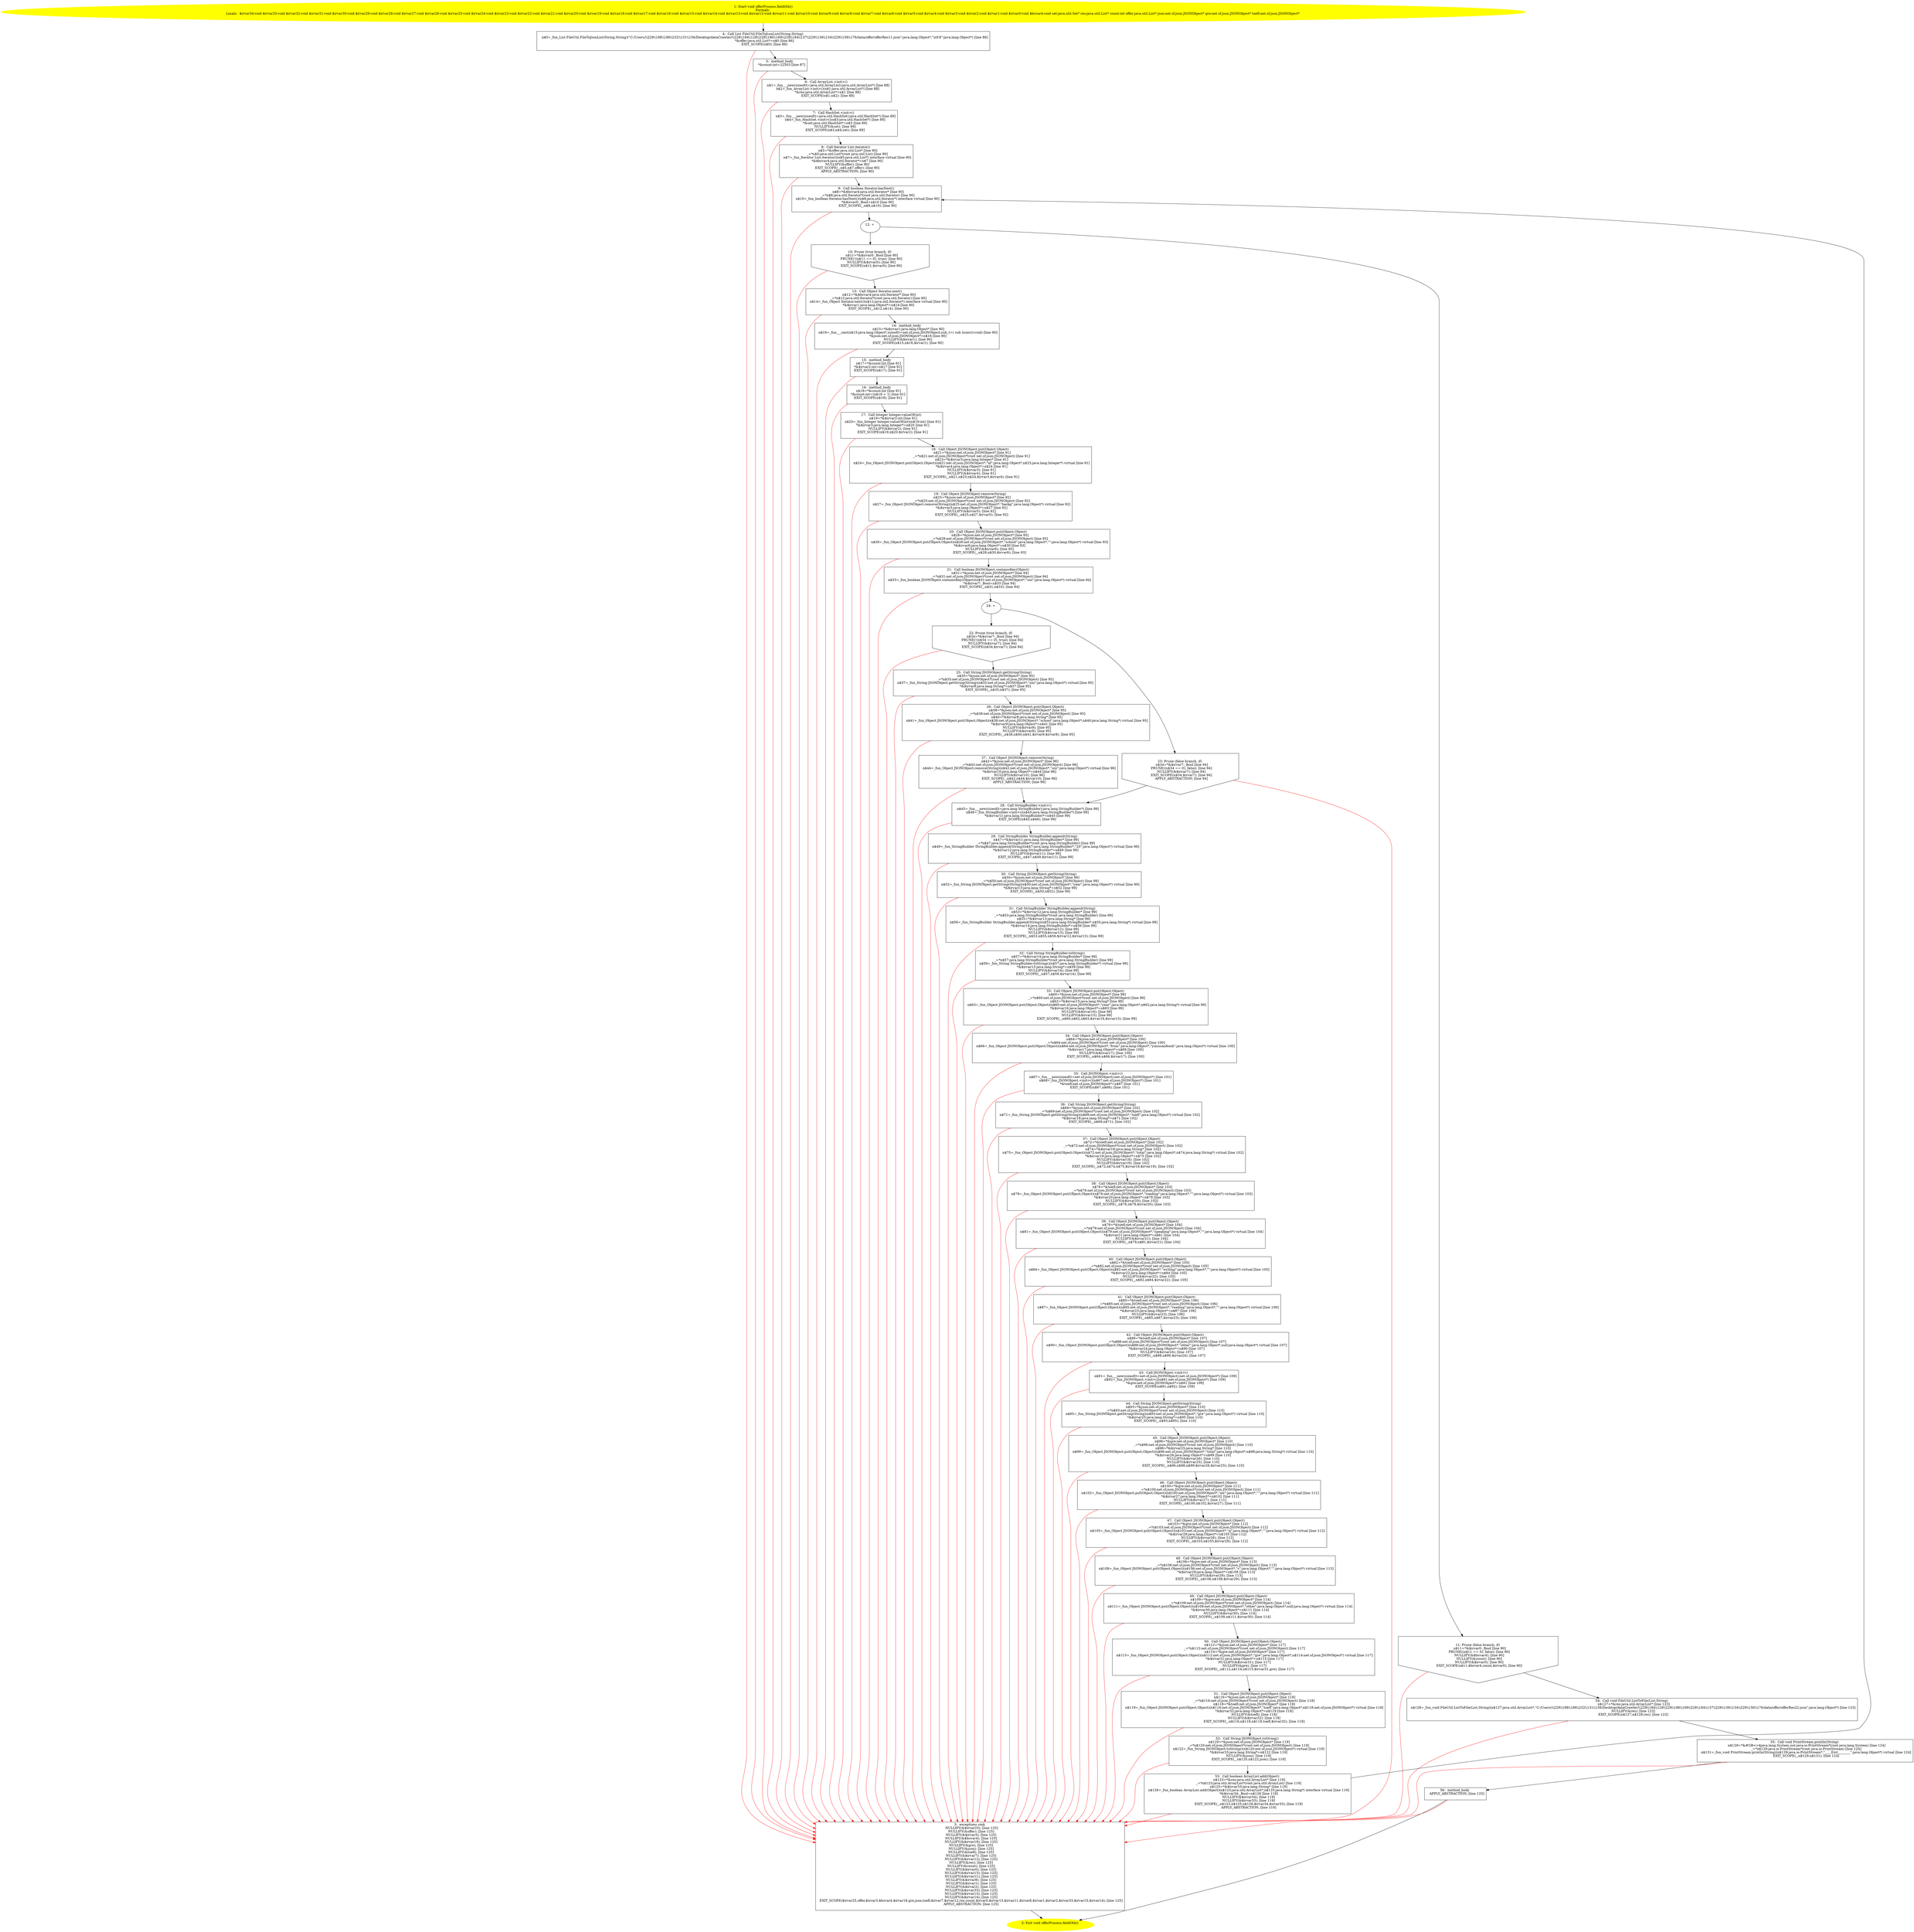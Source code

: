 /* @generated */
digraph cfg {
"com.dulishuo.yimusanfendi.offer.offerProcess.fieldOth():void.226627cc40895da3e38ff5e7829cee35_1" [label="1: Start void offerProcess.fieldOth()\nFormals: \nLocals:  $irvar34:void $irvar33:void $irvar32:void $irvar31:void $irvar30:void $irvar29:void $irvar28:void $irvar27:void $irvar26:void $irvar25:void $irvar24:void $irvar23:void $irvar22:void $irvar21:void $irvar20:void $irvar19:void $irvar18:void $irvar17:void $irvar16:void $irvar15:void $irvar14:void $irvar13:void $irvar12:void $irvar11:void $irvar10:void $irvar9:void $irvar8:void $irvar7:void $irvar6:void $irvar5:void $irvar4:void $irvar3:void $irvar2:void $irvar1:void $irvar0:void $bcvar4:void set:java.util.Set* res:java.util.List* count:int offer:java.util.List* json:net.sf.json.JSONObject* gre:net.sf.json.JSONObject* toefl:net.sf.json.JSONObject* \n  " color=yellow style=filled]
	

	 "com.dulishuo.yimusanfendi.offer.offerProcess.fieldOth():void.226627cc40895da3e38ff5e7829cee35_1" -> "com.dulishuo.yimusanfendi.offer.offerProcess.fieldOth():void.226627cc40895da3e38ff5e7829cee35_4" ;
"com.dulishuo.yimusanfendi.offer.offerProcess.fieldOth():void.226627cc40895da3e38ff5e7829cee35_2" [label="2: Exit void offerProcess.fieldOth() \n  " color=yellow style=filled]
	

"com.dulishuo.yimusanfendi.offer.offerProcess.fieldOth():void.226627cc40895da3e38ff5e7829cee35_3" [label="3:  exceptions sink \n   NULLIFY(&$irvar25); [line 125]\n  NULLIFY(&offer); [line 125]\n  NULLIFY(&$irvar3); [line 125]\n  NULLIFY(&$bcvar4); [line 125]\n  NULLIFY(&$irvar18); [line 125]\n  NULLIFY(&gre); [line 125]\n  NULLIFY(&json); [line 125]\n  NULLIFY(&toefl); [line 125]\n  NULLIFY(&$irvar7); [line 125]\n  NULLIFY(&$irvar12); [line 125]\n  NULLIFY(&res); [line 125]\n  NULLIFY(&count); [line 125]\n  NULLIFY(&$irvar0); [line 125]\n  NULLIFY(&$irvar13); [line 125]\n  NULLIFY(&$irvar11); [line 125]\n  NULLIFY(&$irvar8); [line 125]\n  NULLIFY(&$irvar1); [line 125]\n  NULLIFY(&$irvar2); [line 125]\n  NULLIFY(&$irvar33); [line 125]\n  NULLIFY(&$irvar15); [line 125]\n  NULLIFY(&$irvar14); [line 125]\n  EXIT_SCOPE($irvar25,offer,$irvar3,$bcvar4,$irvar18,gre,json,toefl,$irvar7,$irvar12,res,count,$irvar0,$irvar13,$irvar11,$irvar8,$irvar1,$irvar2,$irvar33,$irvar15,$irvar14); [line 125]\n  APPLY_ABSTRACTION; [line 125]\n " shape="box"]
	

	 "com.dulishuo.yimusanfendi.offer.offerProcess.fieldOth():void.226627cc40895da3e38ff5e7829cee35_3" -> "com.dulishuo.yimusanfendi.offer.offerProcess.fieldOth():void.226627cc40895da3e38ff5e7829cee35_2" ;
"com.dulishuo.yimusanfendi.offer.offerProcess.fieldOth():void.226627cc40895da3e38ff5e7829cee35_4" [label="4:  Call List FileUtil.FileToJsonList(String,String) \n   n$0=_fun_List FileUtil.FileToJsonList(String,String)(\"C:/Users/\\\\229\\\\188\\\\186\\\\232\\\\131\\\\156/Desktop/dataCrawler/\\\\228\\\\184\\\\128\\\\228\\\\186\\\\169\\\\228\\\\184\\\\137\\\\229\\\\136\\\\134\\\\229\\\\156\\\\176/data/offer/offerRes11.json\":java.lang.Object*,\"utf-8\":java.lang.Object*) [line 86]\n  *&offer:java.util.List*=n$0 [line 86]\n  EXIT_SCOPE(n$0); [line 86]\n " shape="box"]
	

	 "com.dulishuo.yimusanfendi.offer.offerProcess.fieldOth():void.226627cc40895da3e38ff5e7829cee35_4" -> "com.dulishuo.yimusanfendi.offer.offerProcess.fieldOth():void.226627cc40895da3e38ff5e7829cee35_5" ;
	 "com.dulishuo.yimusanfendi.offer.offerProcess.fieldOth():void.226627cc40895da3e38ff5e7829cee35_4" -> "com.dulishuo.yimusanfendi.offer.offerProcess.fieldOth():void.226627cc40895da3e38ff5e7829cee35_3" [color="red" ];
"com.dulishuo.yimusanfendi.offer.offerProcess.fieldOth():void.226627cc40895da3e38ff5e7829cee35_5" [label="5:  method_body \n   *&count:int=22503 [line 87]\n " shape="box"]
	

	 "com.dulishuo.yimusanfendi.offer.offerProcess.fieldOth():void.226627cc40895da3e38ff5e7829cee35_5" -> "com.dulishuo.yimusanfendi.offer.offerProcess.fieldOth():void.226627cc40895da3e38ff5e7829cee35_6" ;
	 "com.dulishuo.yimusanfendi.offer.offerProcess.fieldOth():void.226627cc40895da3e38ff5e7829cee35_5" -> "com.dulishuo.yimusanfendi.offer.offerProcess.fieldOth():void.226627cc40895da3e38ff5e7829cee35_3" [color="red" ];
"com.dulishuo.yimusanfendi.offer.offerProcess.fieldOth():void.226627cc40895da3e38ff5e7829cee35_6" [label="6:  Call ArrayList.<init>() \n   n$1=_fun___new(sizeof(t=java.util.ArrayList):java.util.ArrayList*) [line 88]\n  n$2=_fun_ArrayList.<init>()(n$1:java.util.ArrayList*) [line 88]\n  *&res:java.util.ArrayList*=n$1 [line 88]\n  EXIT_SCOPE(n$1,n$2); [line 88]\n " shape="box"]
	

	 "com.dulishuo.yimusanfendi.offer.offerProcess.fieldOth():void.226627cc40895da3e38ff5e7829cee35_6" -> "com.dulishuo.yimusanfendi.offer.offerProcess.fieldOth():void.226627cc40895da3e38ff5e7829cee35_7" ;
	 "com.dulishuo.yimusanfendi.offer.offerProcess.fieldOth():void.226627cc40895da3e38ff5e7829cee35_6" -> "com.dulishuo.yimusanfendi.offer.offerProcess.fieldOth():void.226627cc40895da3e38ff5e7829cee35_3" [color="red" ];
"com.dulishuo.yimusanfendi.offer.offerProcess.fieldOth():void.226627cc40895da3e38ff5e7829cee35_7" [label="7:  Call HashSet.<init>() \n   n$3=_fun___new(sizeof(t=java.util.HashSet):java.util.HashSet*) [line 89]\n  n$4=_fun_HashSet.<init>()(n$3:java.util.HashSet*) [line 89]\n  *&set:java.util.HashSet*=n$3 [line 89]\n  NULLIFY(&set); [line 89]\n  EXIT_SCOPE(n$3,n$4,set); [line 89]\n " shape="box"]
	

	 "com.dulishuo.yimusanfendi.offer.offerProcess.fieldOth():void.226627cc40895da3e38ff5e7829cee35_7" -> "com.dulishuo.yimusanfendi.offer.offerProcess.fieldOth():void.226627cc40895da3e38ff5e7829cee35_8" ;
	 "com.dulishuo.yimusanfendi.offer.offerProcess.fieldOth():void.226627cc40895da3e38ff5e7829cee35_7" -> "com.dulishuo.yimusanfendi.offer.offerProcess.fieldOth():void.226627cc40895da3e38ff5e7829cee35_3" [color="red" ];
"com.dulishuo.yimusanfendi.offer.offerProcess.fieldOth():void.226627cc40895da3e38ff5e7829cee35_8" [label="8:  Call Iterator List.iterator() \n   n$5=*&offer:java.util.List* [line 90]\n  _=*n$5:java.util.List*(root java.util.List) [line 90]\n  n$7=_fun_Iterator List.iterator()(n$5:java.util.List*) interface virtual [line 90]\n  *&$bcvar4:java.util.Iterator*=n$7 [line 90]\n  NULLIFY(&offer); [line 90]\n  EXIT_SCOPE(_,n$5,n$7,offer); [line 90]\n  APPLY_ABSTRACTION; [line 90]\n " shape="box"]
	

	 "com.dulishuo.yimusanfendi.offer.offerProcess.fieldOth():void.226627cc40895da3e38ff5e7829cee35_8" -> "com.dulishuo.yimusanfendi.offer.offerProcess.fieldOth():void.226627cc40895da3e38ff5e7829cee35_9" ;
	 "com.dulishuo.yimusanfendi.offer.offerProcess.fieldOth():void.226627cc40895da3e38ff5e7829cee35_8" -> "com.dulishuo.yimusanfendi.offer.offerProcess.fieldOth():void.226627cc40895da3e38ff5e7829cee35_3" [color="red" ];
"com.dulishuo.yimusanfendi.offer.offerProcess.fieldOth():void.226627cc40895da3e38ff5e7829cee35_9" [label="9:  Call boolean Iterator.hasNext() \n   n$8=*&$bcvar4:java.util.Iterator* [line 90]\n  _=*n$8:java.util.Iterator*(root java.util.Iterator) [line 90]\n  n$10=_fun_boolean Iterator.hasNext()(n$8:java.util.Iterator*) interface virtual [line 90]\n  *&$irvar0:_Bool=n$10 [line 90]\n  EXIT_SCOPE(_,n$8,n$10); [line 90]\n " shape="box"]
	

	 "com.dulishuo.yimusanfendi.offer.offerProcess.fieldOth():void.226627cc40895da3e38ff5e7829cee35_9" -> "com.dulishuo.yimusanfendi.offer.offerProcess.fieldOth():void.226627cc40895da3e38ff5e7829cee35_12" ;
	 "com.dulishuo.yimusanfendi.offer.offerProcess.fieldOth():void.226627cc40895da3e38ff5e7829cee35_9" -> "com.dulishuo.yimusanfendi.offer.offerProcess.fieldOth():void.226627cc40895da3e38ff5e7829cee35_3" [color="red" ];
"com.dulishuo.yimusanfendi.offer.offerProcess.fieldOth():void.226627cc40895da3e38ff5e7829cee35_10" [label="10: Prune (true branch, if) \n   n$11=*&$irvar0:_Bool [line 90]\n  PRUNE(!(n$11 == 0), true); [line 90]\n  NULLIFY(&$irvar0); [line 90]\n  EXIT_SCOPE(n$11,$irvar0); [line 90]\n " shape="invhouse"]
	

	 "com.dulishuo.yimusanfendi.offer.offerProcess.fieldOth():void.226627cc40895da3e38ff5e7829cee35_10" -> "com.dulishuo.yimusanfendi.offer.offerProcess.fieldOth():void.226627cc40895da3e38ff5e7829cee35_13" ;
	 "com.dulishuo.yimusanfendi.offer.offerProcess.fieldOth():void.226627cc40895da3e38ff5e7829cee35_10" -> "com.dulishuo.yimusanfendi.offer.offerProcess.fieldOth():void.226627cc40895da3e38ff5e7829cee35_3" [color="red" ];
"com.dulishuo.yimusanfendi.offer.offerProcess.fieldOth():void.226627cc40895da3e38ff5e7829cee35_11" [label="11: Prune (false branch, if) \n   n$11=*&$irvar0:_Bool [line 90]\n  PRUNE((n$11 == 0), false); [line 90]\n  NULLIFY(&$bcvar4); [line 90]\n  NULLIFY(&count); [line 90]\n  NULLIFY(&$irvar0); [line 90]\n  EXIT_SCOPE(n$11,$bcvar4,count,$irvar0); [line 90]\n " shape="invhouse"]
	

	 "com.dulishuo.yimusanfendi.offer.offerProcess.fieldOth():void.226627cc40895da3e38ff5e7829cee35_11" -> "com.dulishuo.yimusanfendi.offer.offerProcess.fieldOth():void.226627cc40895da3e38ff5e7829cee35_54" ;
	 "com.dulishuo.yimusanfendi.offer.offerProcess.fieldOth():void.226627cc40895da3e38ff5e7829cee35_11" -> "com.dulishuo.yimusanfendi.offer.offerProcess.fieldOth():void.226627cc40895da3e38ff5e7829cee35_3" [color="red" ];
"com.dulishuo.yimusanfendi.offer.offerProcess.fieldOth():void.226627cc40895da3e38ff5e7829cee35_12" [label="12: + \n  " ]
	

	 "com.dulishuo.yimusanfendi.offer.offerProcess.fieldOth():void.226627cc40895da3e38ff5e7829cee35_12" -> "com.dulishuo.yimusanfendi.offer.offerProcess.fieldOth():void.226627cc40895da3e38ff5e7829cee35_10" ;
	 "com.dulishuo.yimusanfendi.offer.offerProcess.fieldOth():void.226627cc40895da3e38ff5e7829cee35_12" -> "com.dulishuo.yimusanfendi.offer.offerProcess.fieldOth():void.226627cc40895da3e38ff5e7829cee35_11" ;
"com.dulishuo.yimusanfendi.offer.offerProcess.fieldOth():void.226627cc40895da3e38ff5e7829cee35_13" [label="13:  Call Object Iterator.next() \n   n$12=*&$bcvar4:java.util.Iterator* [line 90]\n  _=*n$12:java.util.Iterator*(root java.util.Iterator) [line 90]\n  n$14=_fun_Object Iterator.next()(n$12:java.util.Iterator*) interface virtual [line 90]\n  *&$irvar1:java.lang.Object*=n$14 [line 90]\n  EXIT_SCOPE(_,n$12,n$14); [line 90]\n " shape="box"]
	

	 "com.dulishuo.yimusanfendi.offer.offerProcess.fieldOth():void.226627cc40895da3e38ff5e7829cee35_13" -> "com.dulishuo.yimusanfendi.offer.offerProcess.fieldOth():void.226627cc40895da3e38ff5e7829cee35_14" ;
	 "com.dulishuo.yimusanfendi.offer.offerProcess.fieldOth():void.226627cc40895da3e38ff5e7829cee35_13" -> "com.dulishuo.yimusanfendi.offer.offerProcess.fieldOth():void.226627cc40895da3e38ff5e7829cee35_3" [color="red" ];
"com.dulishuo.yimusanfendi.offer.offerProcess.fieldOth():void.226627cc40895da3e38ff5e7829cee35_14" [label="14:  method_body \n   n$15=*&$irvar1:java.lang.Object* [line 90]\n  n$16=_fun___cast(n$15:java.lang.Object*,sizeof(t=net.sf.json.JSONObject;sub_t=( sub )(cast)):void) [line 90]\n  *&json:net.sf.json.JSONObject*=n$16 [line 90]\n  NULLIFY(&$irvar1); [line 90]\n  EXIT_SCOPE(n$15,n$16,$irvar1); [line 90]\n " shape="box"]
	

	 "com.dulishuo.yimusanfendi.offer.offerProcess.fieldOth():void.226627cc40895da3e38ff5e7829cee35_14" -> "com.dulishuo.yimusanfendi.offer.offerProcess.fieldOth():void.226627cc40895da3e38ff5e7829cee35_15" ;
	 "com.dulishuo.yimusanfendi.offer.offerProcess.fieldOth():void.226627cc40895da3e38ff5e7829cee35_14" -> "com.dulishuo.yimusanfendi.offer.offerProcess.fieldOth():void.226627cc40895da3e38ff5e7829cee35_3" [color="red" ];
"com.dulishuo.yimusanfendi.offer.offerProcess.fieldOth():void.226627cc40895da3e38ff5e7829cee35_15" [label="15:  method_body \n   n$17=*&count:int [line 91]\n  *&$irvar2:int=n$17 [line 91]\n  EXIT_SCOPE(n$17); [line 91]\n " shape="box"]
	

	 "com.dulishuo.yimusanfendi.offer.offerProcess.fieldOth():void.226627cc40895da3e38ff5e7829cee35_15" -> "com.dulishuo.yimusanfendi.offer.offerProcess.fieldOth():void.226627cc40895da3e38ff5e7829cee35_16" ;
	 "com.dulishuo.yimusanfendi.offer.offerProcess.fieldOth():void.226627cc40895da3e38ff5e7829cee35_15" -> "com.dulishuo.yimusanfendi.offer.offerProcess.fieldOth():void.226627cc40895da3e38ff5e7829cee35_3" [color="red" ];
"com.dulishuo.yimusanfendi.offer.offerProcess.fieldOth():void.226627cc40895da3e38ff5e7829cee35_16" [label="16:  method_body \n   n$18=*&count:int [line 91]\n  *&count:int=(n$18 + 1) [line 91]\n  EXIT_SCOPE(n$18); [line 91]\n " shape="box"]
	

	 "com.dulishuo.yimusanfendi.offer.offerProcess.fieldOth():void.226627cc40895da3e38ff5e7829cee35_16" -> "com.dulishuo.yimusanfendi.offer.offerProcess.fieldOth():void.226627cc40895da3e38ff5e7829cee35_17" ;
	 "com.dulishuo.yimusanfendi.offer.offerProcess.fieldOth():void.226627cc40895da3e38ff5e7829cee35_16" -> "com.dulishuo.yimusanfendi.offer.offerProcess.fieldOth():void.226627cc40895da3e38ff5e7829cee35_3" [color="red" ];
"com.dulishuo.yimusanfendi.offer.offerProcess.fieldOth():void.226627cc40895da3e38ff5e7829cee35_17" [label="17:  Call Integer Integer.valueOf(int) \n   n$19=*&$irvar2:int [line 91]\n  n$20=_fun_Integer Integer.valueOf(int)(n$19:int) [line 91]\n  *&$irvar3:java.lang.Integer*=n$20 [line 91]\n  NULLIFY(&$irvar2); [line 91]\n  EXIT_SCOPE(n$19,n$20,$irvar2); [line 91]\n " shape="box"]
	

	 "com.dulishuo.yimusanfendi.offer.offerProcess.fieldOth():void.226627cc40895da3e38ff5e7829cee35_17" -> "com.dulishuo.yimusanfendi.offer.offerProcess.fieldOth():void.226627cc40895da3e38ff5e7829cee35_18" ;
	 "com.dulishuo.yimusanfendi.offer.offerProcess.fieldOth():void.226627cc40895da3e38ff5e7829cee35_17" -> "com.dulishuo.yimusanfendi.offer.offerProcess.fieldOth():void.226627cc40895da3e38ff5e7829cee35_3" [color="red" ];
"com.dulishuo.yimusanfendi.offer.offerProcess.fieldOth():void.226627cc40895da3e38ff5e7829cee35_18" [label="18:  Call Object JSONObject.put(Object,Object) \n   n$21=*&json:net.sf.json.JSONObject* [line 91]\n  _=*n$21:net.sf.json.JSONObject*(root net.sf.json.JSONObject) [line 91]\n  n$23=*&$irvar3:java.lang.Integer* [line 91]\n  n$24=_fun_Object JSONObject.put(Object,Object)(n$21:net.sf.json.JSONObject*,\"id\":java.lang.Object*,n$23:java.lang.Integer*) virtual [line 91]\n  *&$irvar4:java.lang.Object*=n$24 [line 91]\n  NULLIFY(&$irvar3); [line 91]\n  NULLIFY(&$irvar4); [line 91]\n  EXIT_SCOPE(_,n$21,n$23,n$24,$irvar3,$irvar4); [line 91]\n " shape="box"]
	

	 "com.dulishuo.yimusanfendi.offer.offerProcess.fieldOth():void.226627cc40895da3e38ff5e7829cee35_18" -> "com.dulishuo.yimusanfendi.offer.offerProcess.fieldOth():void.226627cc40895da3e38ff5e7829cee35_19" ;
	 "com.dulishuo.yimusanfendi.offer.offerProcess.fieldOth():void.226627cc40895da3e38ff5e7829cee35_18" -> "com.dulishuo.yimusanfendi.offer.offerProcess.fieldOth():void.226627cc40895da3e38ff5e7829cee35_3" [color="red" ];
"com.dulishuo.yimusanfendi.offer.offerProcess.fieldOth():void.226627cc40895da3e38ff5e7829cee35_19" [label="19:  Call Object JSONObject.remove(String) \n   n$25=*&json:net.sf.json.JSONObject* [line 92]\n  _=*n$25:net.sf.json.JSONObject*(root net.sf.json.JSONObject) [line 92]\n  n$27=_fun_Object JSONObject.remove(String)(n$25:net.sf.json.JSONObject*,\"backg\":java.lang.Object*) virtual [line 92]\n  *&$irvar5:java.lang.Object*=n$27 [line 92]\n  NULLIFY(&$irvar5); [line 92]\n  EXIT_SCOPE(_,n$25,n$27,$irvar5); [line 92]\n " shape="box"]
	

	 "com.dulishuo.yimusanfendi.offer.offerProcess.fieldOth():void.226627cc40895da3e38ff5e7829cee35_19" -> "com.dulishuo.yimusanfendi.offer.offerProcess.fieldOth():void.226627cc40895da3e38ff5e7829cee35_20" ;
	 "com.dulishuo.yimusanfendi.offer.offerProcess.fieldOth():void.226627cc40895da3e38ff5e7829cee35_19" -> "com.dulishuo.yimusanfendi.offer.offerProcess.fieldOth():void.226627cc40895da3e38ff5e7829cee35_3" [color="red" ];
"com.dulishuo.yimusanfendi.offer.offerProcess.fieldOth():void.226627cc40895da3e38ff5e7829cee35_20" [label="20:  Call Object JSONObject.put(Object,Object) \n   n$28=*&json:net.sf.json.JSONObject* [line 93]\n  _=*n$28:net.sf.json.JSONObject*(root net.sf.json.JSONObject) [line 93]\n  n$30=_fun_Object JSONObject.put(Object,Object)(n$28:net.sf.json.JSONObject*,\"school\":java.lang.Object*,\"\":java.lang.Object*) virtual [line 93]\n  *&$irvar6:java.lang.Object*=n$30 [line 93]\n  NULLIFY(&$irvar6); [line 93]\n  EXIT_SCOPE(_,n$28,n$30,$irvar6); [line 93]\n " shape="box"]
	

	 "com.dulishuo.yimusanfendi.offer.offerProcess.fieldOth():void.226627cc40895da3e38ff5e7829cee35_20" -> "com.dulishuo.yimusanfendi.offer.offerProcess.fieldOth():void.226627cc40895da3e38ff5e7829cee35_21" ;
	 "com.dulishuo.yimusanfendi.offer.offerProcess.fieldOth():void.226627cc40895da3e38ff5e7829cee35_20" -> "com.dulishuo.yimusanfendi.offer.offerProcess.fieldOth():void.226627cc40895da3e38ff5e7829cee35_3" [color="red" ];
"com.dulishuo.yimusanfendi.offer.offerProcess.fieldOth():void.226627cc40895da3e38ff5e7829cee35_21" [label="21:  Call boolean JSONObject.containsKey(Object) \n   n$31=*&json:net.sf.json.JSONObject* [line 94]\n  _=*n$31:net.sf.json.JSONObject*(root net.sf.json.JSONObject) [line 94]\n  n$33=_fun_boolean JSONObject.containsKey(Object)(n$31:net.sf.json.JSONObject*,\"uni\":java.lang.Object*) virtual [line 94]\n  *&$irvar7:_Bool=n$33 [line 94]\n  EXIT_SCOPE(_,n$31,n$33); [line 94]\n " shape="box"]
	

	 "com.dulishuo.yimusanfendi.offer.offerProcess.fieldOth():void.226627cc40895da3e38ff5e7829cee35_21" -> "com.dulishuo.yimusanfendi.offer.offerProcess.fieldOth():void.226627cc40895da3e38ff5e7829cee35_24" ;
	 "com.dulishuo.yimusanfendi.offer.offerProcess.fieldOth():void.226627cc40895da3e38ff5e7829cee35_21" -> "com.dulishuo.yimusanfendi.offer.offerProcess.fieldOth():void.226627cc40895da3e38ff5e7829cee35_3" [color="red" ];
"com.dulishuo.yimusanfendi.offer.offerProcess.fieldOth():void.226627cc40895da3e38ff5e7829cee35_22" [label="22: Prune (true branch, if) \n   n$34=*&$irvar7:_Bool [line 94]\n  PRUNE(!(n$34 == 0), true); [line 94]\n  NULLIFY(&$irvar7); [line 94]\n  EXIT_SCOPE(n$34,$irvar7); [line 94]\n " shape="invhouse"]
	

	 "com.dulishuo.yimusanfendi.offer.offerProcess.fieldOth():void.226627cc40895da3e38ff5e7829cee35_22" -> "com.dulishuo.yimusanfendi.offer.offerProcess.fieldOth():void.226627cc40895da3e38ff5e7829cee35_25" ;
	 "com.dulishuo.yimusanfendi.offer.offerProcess.fieldOth():void.226627cc40895da3e38ff5e7829cee35_22" -> "com.dulishuo.yimusanfendi.offer.offerProcess.fieldOth():void.226627cc40895da3e38ff5e7829cee35_3" [color="red" ];
"com.dulishuo.yimusanfendi.offer.offerProcess.fieldOth():void.226627cc40895da3e38ff5e7829cee35_23" [label="23: Prune (false branch, if) \n   n$34=*&$irvar7:_Bool [line 94]\n  PRUNE((n$34 == 0), false); [line 94]\n  NULLIFY(&$irvar7); [line 94]\n  EXIT_SCOPE(n$34,$irvar7); [line 94]\n  APPLY_ABSTRACTION; [line 94]\n " shape="invhouse"]
	

	 "com.dulishuo.yimusanfendi.offer.offerProcess.fieldOth():void.226627cc40895da3e38ff5e7829cee35_23" -> "com.dulishuo.yimusanfendi.offer.offerProcess.fieldOth():void.226627cc40895da3e38ff5e7829cee35_28" ;
	 "com.dulishuo.yimusanfendi.offer.offerProcess.fieldOth():void.226627cc40895da3e38ff5e7829cee35_23" -> "com.dulishuo.yimusanfendi.offer.offerProcess.fieldOth():void.226627cc40895da3e38ff5e7829cee35_3" [color="red" ];
"com.dulishuo.yimusanfendi.offer.offerProcess.fieldOth():void.226627cc40895da3e38ff5e7829cee35_24" [label="24: + \n  " ]
	

	 "com.dulishuo.yimusanfendi.offer.offerProcess.fieldOth():void.226627cc40895da3e38ff5e7829cee35_24" -> "com.dulishuo.yimusanfendi.offer.offerProcess.fieldOth():void.226627cc40895da3e38ff5e7829cee35_22" ;
	 "com.dulishuo.yimusanfendi.offer.offerProcess.fieldOth():void.226627cc40895da3e38ff5e7829cee35_24" -> "com.dulishuo.yimusanfendi.offer.offerProcess.fieldOth():void.226627cc40895da3e38ff5e7829cee35_23" ;
"com.dulishuo.yimusanfendi.offer.offerProcess.fieldOth():void.226627cc40895da3e38ff5e7829cee35_25" [label="25:  Call String JSONObject.getString(String) \n   n$35=*&json:net.sf.json.JSONObject* [line 95]\n  _=*n$35:net.sf.json.JSONObject*(root net.sf.json.JSONObject) [line 95]\n  n$37=_fun_String JSONObject.getString(String)(n$35:net.sf.json.JSONObject*,\"uni\":java.lang.Object*) virtual [line 95]\n  *&$irvar8:java.lang.String*=n$37 [line 95]\n  EXIT_SCOPE(_,n$35,n$37); [line 95]\n " shape="box"]
	

	 "com.dulishuo.yimusanfendi.offer.offerProcess.fieldOth():void.226627cc40895da3e38ff5e7829cee35_25" -> "com.dulishuo.yimusanfendi.offer.offerProcess.fieldOth():void.226627cc40895da3e38ff5e7829cee35_26" ;
	 "com.dulishuo.yimusanfendi.offer.offerProcess.fieldOth():void.226627cc40895da3e38ff5e7829cee35_25" -> "com.dulishuo.yimusanfendi.offer.offerProcess.fieldOth():void.226627cc40895da3e38ff5e7829cee35_3" [color="red" ];
"com.dulishuo.yimusanfendi.offer.offerProcess.fieldOth():void.226627cc40895da3e38ff5e7829cee35_26" [label="26:  Call Object JSONObject.put(Object,Object) \n   n$38=*&json:net.sf.json.JSONObject* [line 95]\n  _=*n$38:net.sf.json.JSONObject*(root net.sf.json.JSONObject) [line 95]\n  n$40=*&$irvar8:java.lang.String* [line 95]\n  n$41=_fun_Object JSONObject.put(Object,Object)(n$38:net.sf.json.JSONObject*,\"school\":java.lang.Object*,n$40:java.lang.String*) virtual [line 95]\n  *&$irvar9:java.lang.Object*=n$41 [line 95]\n  NULLIFY(&$irvar9); [line 95]\n  NULLIFY(&$irvar8); [line 95]\n  EXIT_SCOPE(_,n$38,n$40,n$41,$irvar9,$irvar8); [line 95]\n " shape="box"]
	

	 "com.dulishuo.yimusanfendi.offer.offerProcess.fieldOth():void.226627cc40895da3e38ff5e7829cee35_26" -> "com.dulishuo.yimusanfendi.offer.offerProcess.fieldOth():void.226627cc40895da3e38ff5e7829cee35_27" ;
	 "com.dulishuo.yimusanfendi.offer.offerProcess.fieldOth():void.226627cc40895da3e38ff5e7829cee35_26" -> "com.dulishuo.yimusanfendi.offer.offerProcess.fieldOth():void.226627cc40895da3e38ff5e7829cee35_3" [color="red" ];
"com.dulishuo.yimusanfendi.offer.offerProcess.fieldOth():void.226627cc40895da3e38ff5e7829cee35_27" [label="27:  Call Object JSONObject.remove(String) \n   n$42=*&json:net.sf.json.JSONObject* [line 96]\n  _=*n$42:net.sf.json.JSONObject*(root net.sf.json.JSONObject) [line 96]\n  n$44=_fun_Object JSONObject.remove(String)(n$42:net.sf.json.JSONObject*,\"uni\":java.lang.Object*) virtual [line 96]\n  *&$irvar10:java.lang.Object*=n$44 [line 96]\n  NULLIFY(&$irvar10); [line 96]\n  EXIT_SCOPE(_,n$42,n$44,$irvar10); [line 96]\n  APPLY_ABSTRACTION; [line 96]\n " shape="box"]
	

	 "com.dulishuo.yimusanfendi.offer.offerProcess.fieldOth():void.226627cc40895da3e38ff5e7829cee35_27" -> "com.dulishuo.yimusanfendi.offer.offerProcess.fieldOth():void.226627cc40895da3e38ff5e7829cee35_28" ;
	 "com.dulishuo.yimusanfendi.offer.offerProcess.fieldOth():void.226627cc40895da3e38ff5e7829cee35_27" -> "com.dulishuo.yimusanfendi.offer.offerProcess.fieldOth():void.226627cc40895da3e38ff5e7829cee35_3" [color="red" ];
"com.dulishuo.yimusanfendi.offer.offerProcess.fieldOth():void.226627cc40895da3e38ff5e7829cee35_28" [label="28:  Call StringBuilder.<init>() \n   n$45=_fun___new(sizeof(t=java.lang.StringBuilder):java.lang.StringBuilder*) [line 99]\n  n$46=_fun_StringBuilder.<init>()(n$45:java.lang.StringBuilder*) [line 99]\n  *&$irvar11:java.lang.StringBuilder*=n$45 [line 99]\n  EXIT_SCOPE(n$45,n$46); [line 99]\n " shape="box"]
	

	 "com.dulishuo.yimusanfendi.offer.offerProcess.fieldOth():void.226627cc40895da3e38ff5e7829cee35_28" -> "com.dulishuo.yimusanfendi.offer.offerProcess.fieldOth():void.226627cc40895da3e38ff5e7829cee35_29" ;
	 "com.dulishuo.yimusanfendi.offer.offerProcess.fieldOth():void.226627cc40895da3e38ff5e7829cee35_28" -> "com.dulishuo.yimusanfendi.offer.offerProcess.fieldOth():void.226627cc40895da3e38ff5e7829cee35_3" [color="red" ];
"com.dulishuo.yimusanfendi.offer.offerProcess.fieldOth():void.226627cc40895da3e38ff5e7829cee35_29" [label="29:  Call StringBuilder StringBuilder.append(String) \n   n$47=*&$irvar11:java.lang.StringBuilder* [line 99]\n  _=*n$47:java.lang.StringBuilder*(root java.lang.StringBuilder) [line 99]\n  n$49=_fun_StringBuilder StringBuilder.append(String)(n$47:java.lang.StringBuilder*,\"20\":java.lang.Object*) virtual [line 99]\n  *&$irvar12:java.lang.StringBuilder*=n$49 [line 99]\n  NULLIFY(&$irvar11); [line 99]\n  EXIT_SCOPE(_,n$47,n$49,$irvar11); [line 99]\n " shape="box"]
	

	 "com.dulishuo.yimusanfendi.offer.offerProcess.fieldOth():void.226627cc40895da3e38ff5e7829cee35_29" -> "com.dulishuo.yimusanfendi.offer.offerProcess.fieldOth():void.226627cc40895da3e38ff5e7829cee35_30" ;
	 "com.dulishuo.yimusanfendi.offer.offerProcess.fieldOth():void.226627cc40895da3e38ff5e7829cee35_29" -> "com.dulishuo.yimusanfendi.offer.offerProcess.fieldOth():void.226627cc40895da3e38ff5e7829cee35_3" [color="red" ];
"com.dulishuo.yimusanfendi.offer.offerProcess.fieldOth():void.226627cc40895da3e38ff5e7829cee35_30" [label="30:  Call String JSONObject.getString(String) \n   n$50=*&json:net.sf.json.JSONObject* [line 99]\n  _=*n$50:net.sf.json.JSONObject*(root net.sf.json.JSONObject) [line 99]\n  n$52=_fun_String JSONObject.getString(String)(n$50:net.sf.json.JSONObject*,\"year\":java.lang.Object*) virtual [line 99]\n  *&$irvar13:java.lang.String*=n$52 [line 99]\n  EXIT_SCOPE(_,n$50,n$52); [line 99]\n " shape="box"]
	

	 "com.dulishuo.yimusanfendi.offer.offerProcess.fieldOth():void.226627cc40895da3e38ff5e7829cee35_30" -> "com.dulishuo.yimusanfendi.offer.offerProcess.fieldOth():void.226627cc40895da3e38ff5e7829cee35_31" ;
	 "com.dulishuo.yimusanfendi.offer.offerProcess.fieldOth():void.226627cc40895da3e38ff5e7829cee35_30" -> "com.dulishuo.yimusanfendi.offer.offerProcess.fieldOth():void.226627cc40895da3e38ff5e7829cee35_3" [color="red" ];
"com.dulishuo.yimusanfendi.offer.offerProcess.fieldOth():void.226627cc40895da3e38ff5e7829cee35_31" [label="31:  Call StringBuilder StringBuilder.append(String) \n   n$53=*&$irvar12:java.lang.StringBuilder* [line 99]\n  _=*n$53:java.lang.StringBuilder*(root java.lang.StringBuilder) [line 99]\n  n$55=*&$irvar13:java.lang.String* [line 99]\n  n$56=_fun_StringBuilder StringBuilder.append(String)(n$53:java.lang.StringBuilder*,n$55:java.lang.String*) virtual [line 99]\n  *&$irvar14:java.lang.StringBuilder*=n$56 [line 99]\n  NULLIFY(&$irvar12); [line 99]\n  NULLIFY(&$irvar13); [line 99]\n  EXIT_SCOPE(_,n$53,n$55,n$56,$irvar12,$irvar13); [line 99]\n " shape="box"]
	

	 "com.dulishuo.yimusanfendi.offer.offerProcess.fieldOth():void.226627cc40895da3e38ff5e7829cee35_31" -> "com.dulishuo.yimusanfendi.offer.offerProcess.fieldOth():void.226627cc40895da3e38ff5e7829cee35_32" ;
	 "com.dulishuo.yimusanfendi.offer.offerProcess.fieldOth():void.226627cc40895da3e38ff5e7829cee35_31" -> "com.dulishuo.yimusanfendi.offer.offerProcess.fieldOth():void.226627cc40895da3e38ff5e7829cee35_3" [color="red" ];
"com.dulishuo.yimusanfendi.offer.offerProcess.fieldOth():void.226627cc40895da3e38ff5e7829cee35_32" [label="32:  Call String StringBuilder.toString() \n   n$57=*&$irvar14:java.lang.StringBuilder* [line 99]\n  _=*n$57:java.lang.StringBuilder*(root java.lang.StringBuilder) [line 99]\n  n$59=_fun_String StringBuilder.toString()(n$57:java.lang.StringBuilder*) virtual [line 99]\n  *&$irvar15:java.lang.String*=n$59 [line 99]\n  NULLIFY(&$irvar14); [line 99]\n  EXIT_SCOPE(_,n$57,n$59,$irvar14); [line 99]\n " shape="box"]
	

	 "com.dulishuo.yimusanfendi.offer.offerProcess.fieldOth():void.226627cc40895da3e38ff5e7829cee35_32" -> "com.dulishuo.yimusanfendi.offer.offerProcess.fieldOth():void.226627cc40895da3e38ff5e7829cee35_33" ;
	 "com.dulishuo.yimusanfendi.offer.offerProcess.fieldOth():void.226627cc40895da3e38ff5e7829cee35_32" -> "com.dulishuo.yimusanfendi.offer.offerProcess.fieldOth():void.226627cc40895da3e38ff5e7829cee35_3" [color="red" ];
"com.dulishuo.yimusanfendi.offer.offerProcess.fieldOth():void.226627cc40895da3e38ff5e7829cee35_33" [label="33:  Call Object JSONObject.put(Object,Object) \n   n$60=*&json:net.sf.json.JSONObject* [line 99]\n  _=*n$60:net.sf.json.JSONObject*(root net.sf.json.JSONObject) [line 99]\n  n$62=*&$irvar15:java.lang.String* [line 99]\n  n$63=_fun_Object JSONObject.put(Object,Object)(n$60:net.sf.json.JSONObject*,\"year\":java.lang.Object*,n$62:java.lang.String*) virtual [line 99]\n  *&$irvar16:java.lang.Object*=n$63 [line 99]\n  NULLIFY(&$irvar16); [line 99]\n  NULLIFY(&$irvar15); [line 99]\n  EXIT_SCOPE(_,n$60,n$62,n$63,$irvar16,$irvar15); [line 99]\n " shape="box"]
	

	 "com.dulishuo.yimusanfendi.offer.offerProcess.fieldOth():void.226627cc40895da3e38ff5e7829cee35_33" -> "com.dulishuo.yimusanfendi.offer.offerProcess.fieldOth():void.226627cc40895da3e38ff5e7829cee35_34" ;
	 "com.dulishuo.yimusanfendi.offer.offerProcess.fieldOth():void.226627cc40895da3e38ff5e7829cee35_33" -> "com.dulishuo.yimusanfendi.offer.offerProcess.fieldOth():void.226627cc40895da3e38ff5e7829cee35_3" [color="red" ];
"com.dulishuo.yimusanfendi.offer.offerProcess.fieldOth():void.226627cc40895da3e38ff5e7829cee35_34" [label="34:  Call Object JSONObject.put(Object,Object) \n   n$64=*&json:net.sf.json.JSONObject* [line 100]\n  _=*n$64:net.sf.json.JSONObject*(root net.sf.json.JSONObject) [line 100]\n  n$66=_fun_Object JSONObject.put(Object,Object)(n$64:net.sf.json.JSONObject*,\"from\":java.lang.Object*,\"yimusanfendi\":java.lang.Object*) virtual [line 100]\n  *&$irvar17:java.lang.Object*=n$66 [line 100]\n  NULLIFY(&$irvar17); [line 100]\n  EXIT_SCOPE(_,n$64,n$66,$irvar17); [line 100]\n " shape="box"]
	

	 "com.dulishuo.yimusanfendi.offer.offerProcess.fieldOth():void.226627cc40895da3e38ff5e7829cee35_34" -> "com.dulishuo.yimusanfendi.offer.offerProcess.fieldOth():void.226627cc40895da3e38ff5e7829cee35_35" ;
	 "com.dulishuo.yimusanfendi.offer.offerProcess.fieldOth():void.226627cc40895da3e38ff5e7829cee35_34" -> "com.dulishuo.yimusanfendi.offer.offerProcess.fieldOth():void.226627cc40895da3e38ff5e7829cee35_3" [color="red" ];
"com.dulishuo.yimusanfendi.offer.offerProcess.fieldOth():void.226627cc40895da3e38ff5e7829cee35_35" [label="35:  Call JSONObject.<init>() \n   n$67=_fun___new(sizeof(t=net.sf.json.JSONObject):net.sf.json.JSONObject*) [line 101]\n  n$68=_fun_JSONObject.<init>()(n$67:net.sf.json.JSONObject*) [line 101]\n  *&toefl:net.sf.json.JSONObject*=n$67 [line 101]\n  EXIT_SCOPE(n$67,n$68); [line 101]\n " shape="box"]
	

	 "com.dulishuo.yimusanfendi.offer.offerProcess.fieldOth():void.226627cc40895da3e38ff5e7829cee35_35" -> "com.dulishuo.yimusanfendi.offer.offerProcess.fieldOth():void.226627cc40895da3e38ff5e7829cee35_36" ;
	 "com.dulishuo.yimusanfendi.offer.offerProcess.fieldOth():void.226627cc40895da3e38ff5e7829cee35_35" -> "com.dulishuo.yimusanfendi.offer.offerProcess.fieldOth():void.226627cc40895da3e38ff5e7829cee35_3" [color="red" ];
"com.dulishuo.yimusanfendi.offer.offerProcess.fieldOth():void.226627cc40895da3e38ff5e7829cee35_36" [label="36:  Call String JSONObject.getString(String) \n   n$69=*&json:net.sf.json.JSONObject* [line 102]\n  _=*n$69:net.sf.json.JSONObject*(root net.sf.json.JSONObject) [line 102]\n  n$71=_fun_String JSONObject.getString(String)(n$69:net.sf.json.JSONObject*,\"toefl\":java.lang.Object*) virtual [line 102]\n  *&$irvar18:java.lang.String*=n$71 [line 102]\n  EXIT_SCOPE(_,n$69,n$71); [line 102]\n " shape="box"]
	

	 "com.dulishuo.yimusanfendi.offer.offerProcess.fieldOth():void.226627cc40895da3e38ff5e7829cee35_36" -> "com.dulishuo.yimusanfendi.offer.offerProcess.fieldOth():void.226627cc40895da3e38ff5e7829cee35_37" ;
	 "com.dulishuo.yimusanfendi.offer.offerProcess.fieldOth():void.226627cc40895da3e38ff5e7829cee35_36" -> "com.dulishuo.yimusanfendi.offer.offerProcess.fieldOth():void.226627cc40895da3e38ff5e7829cee35_3" [color="red" ];
"com.dulishuo.yimusanfendi.offer.offerProcess.fieldOth():void.226627cc40895da3e38ff5e7829cee35_37" [label="37:  Call Object JSONObject.put(Object,Object) \n   n$72=*&toefl:net.sf.json.JSONObject* [line 102]\n  _=*n$72:net.sf.json.JSONObject*(root net.sf.json.JSONObject) [line 102]\n  n$74=*&$irvar18:java.lang.String* [line 102]\n  n$75=_fun_Object JSONObject.put(Object,Object)(n$72:net.sf.json.JSONObject*,\"total\":java.lang.Object*,n$74:java.lang.String*) virtual [line 102]\n  *&$irvar19:java.lang.Object*=n$75 [line 102]\n  NULLIFY(&$irvar18); [line 102]\n  NULLIFY(&$irvar19); [line 102]\n  EXIT_SCOPE(_,n$72,n$74,n$75,$irvar18,$irvar19); [line 102]\n " shape="box"]
	

	 "com.dulishuo.yimusanfendi.offer.offerProcess.fieldOth():void.226627cc40895da3e38ff5e7829cee35_37" -> "com.dulishuo.yimusanfendi.offer.offerProcess.fieldOth():void.226627cc40895da3e38ff5e7829cee35_38" ;
	 "com.dulishuo.yimusanfendi.offer.offerProcess.fieldOth():void.226627cc40895da3e38ff5e7829cee35_37" -> "com.dulishuo.yimusanfendi.offer.offerProcess.fieldOth():void.226627cc40895da3e38ff5e7829cee35_3" [color="red" ];
"com.dulishuo.yimusanfendi.offer.offerProcess.fieldOth():void.226627cc40895da3e38ff5e7829cee35_38" [label="38:  Call Object JSONObject.put(Object,Object) \n   n$76=*&toefl:net.sf.json.JSONObject* [line 103]\n  _=*n$76:net.sf.json.JSONObject*(root net.sf.json.JSONObject) [line 103]\n  n$78=_fun_Object JSONObject.put(Object,Object)(n$76:net.sf.json.JSONObject*,\"reading\":java.lang.Object*,\"\":java.lang.Object*) virtual [line 103]\n  *&$irvar20:java.lang.Object*=n$78 [line 103]\n  NULLIFY(&$irvar20); [line 103]\n  EXIT_SCOPE(_,n$76,n$78,$irvar20); [line 103]\n " shape="box"]
	

	 "com.dulishuo.yimusanfendi.offer.offerProcess.fieldOth():void.226627cc40895da3e38ff5e7829cee35_38" -> "com.dulishuo.yimusanfendi.offer.offerProcess.fieldOth():void.226627cc40895da3e38ff5e7829cee35_39" ;
	 "com.dulishuo.yimusanfendi.offer.offerProcess.fieldOth():void.226627cc40895da3e38ff5e7829cee35_38" -> "com.dulishuo.yimusanfendi.offer.offerProcess.fieldOth():void.226627cc40895da3e38ff5e7829cee35_3" [color="red" ];
"com.dulishuo.yimusanfendi.offer.offerProcess.fieldOth():void.226627cc40895da3e38ff5e7829cee35_39" [label="39:  Call Object JSONObject.put(Object,Object) \n   n$79=*&toefl:net.sf.json.JSONObject* [line 104]\n  _=*n$79:net.sf.json.JSONObject*(root net.sf.json.JSONObject) [line 104]\n  n$81=_fun_Object JSONObject.put(Object,Object)(n$79:net.sf.json.JSONObject*,\"speaking\":java.lang.Object*,\"\":java.lang.Object*) virtual [line 104]\n  *&$irvar21:java.lang.Object*=n$81 [line 104]\n  NULLIFY(&$irvar21); [line 104]\n  EXIT_SCOPE(_,n$79,n$81,$irvar21); [line 104]\n " shape="box"]
	

	 "com.dulishuo.yimusanfendi.offer.offerProcess.fieldOth():void.226627cc40895da3e38ff5e7829cee35_39" -> "com.dulishuo.yimusanfendi.offer.offerProcess.fieldOth():void.226627cc40895da3e38ff5e7829cee35_40" ;
	 "com.dulishuo.yimusanfendi.offer.offerProcess.fieldOth():void.226627cc40895da3e38ff5e7829cee35_39" -> "com.dulishuo.yimusanfendi.offer.offerProcess.fieldOth():void.226627cc40895da3e38ff5e7829cee35_3" [color="red" ];
"com.dulishuo.yimusanfendi.offer.offerProcess.fieldOth():void.226627cc40895da3e38ff5e7829cee35_40" [label="40:  Call Object JSONObject.put(Object,Object) \n   n$82=*&toefl:net.sf.json.JSONObject* [line 105]\n  _=*n$82:net.sf.json.JSONObject*(root net.sf.json.JSONObject) [line 105]\n  n$84=_fun_Object JSONObject.put(Object,Object)(n$82:net.sf.json.JSONObject*,\"writing\":java.lang.Object*,\"\":java.lang.Object*) virtual [line 105]\n  *&$irvar22:java.lang.Object*=n$84 [line 105]\n  NULLIFY(&$irvar22); [line 105]\n  EXIT_SCOPE(_,n$82,n$84,$irvar22); [line 105]\n " shape="box"]
	

	 "com.dulishuo.yimusanfendi.offer.offerProcess.fieldOth():void.226627cc40895da3e38ff5e7829cee35_40" -> "com.dulishuo.yimusanfendi.offer.offerProcess.fieldOth():void.226627cc40895da3e38ff5e7829cee35_41" ;
	 "com.dulishuo.yimusanfendi.offer.offerProcess.fieldOth():void.226627cc40895da3e38ff5e7829cee35_40" -> "com.dulishuo.yimusanfendi.offer.offerProcess.fieldOth():void.226627cc40895da3e38ff5e7829cee35_3" [color="red" ];
"com.dulishuo.yimusanfendi.offer.offerProcess.fieldOth():void.226627cc40895da3e38ff5e7829cee35_41" [label="41:  Call Object JSONObject.put(Object,Object) \n   n$85=*&toefl:net.sf.json.JSONObject* [line 106]\n  _=*n$85:net.sf.json.JSONObject*(root net.sf.json.JSONObject) [line 106]\n  n$87=_fun_Object JSONObject.put(Object,Object)(n$85:net.sf.json.JSONObject*,\"reading\":java.lang.Object*,\"\":java.lang.Object*) virtual [line 106]\n  *&$irvar23:java.lang.Object*=n$87 [line 106]\n  NULLIFY(&$irvar23); [line 106]\n  EXIT_SCOPE(_,n$85,n$87,$irvar23); [line 106]\n " shape="box"]
	

	 "com.dulishuo.yimusanfendi.offer.offerProcess.fieldOth():void.226627cc40895da3e38ff5e7829cee35_41" -> "com.dulishuo.yimusanfendi.offer.offerProcess.fieldOth():void.226627cc40895da3e38ff5e7829cee35_42" ;
	 "com.dulishuo.yimusanfendi.offer.offerProcess.fieldOth():void.226627cc40895da3e38ff5e7829cee35_41" -> "com.dulishuo.yimusanfendi.offer.offerProcess.fieldOth():void.226627cc40895da3e38ff5e7829cee35_3" [color="red" ];
"com.dulishuo.yimusanfendi.offer.offerProcess.fieldOth():void.226627cc40895da3e38ff5e7829cee35_42" [label="42:  Call Object JSONObject.put(Object,Object) \n   n$88=*&toefl:net.sf.json.JSONObject* [line 107]\n  _=*n$88:net.sf.json.JSONObject*(root net.sf.json.JSONObject) [line 107]\n  n$90=_fun_Object JSONObject.put(Object,Object)(n$88:net.sf.json.JSONObject*,\"other\":java.lang.Object*,null:java.lang.Object*) virtual [line 107]\n  *&$irvar24:java.lang.Object*=n$90 [line 107]\n  NULLIFY(&$irvar24); [line 107]\n  EXIT_SCOPE(_,n$88,n$90,$irvar24); [line 107]\n " shape="box"]
	

	 "com.dulishuo.yimusanfendi.offer.offerProcess.fieldOth():void.226627cc40895da3e38ff5e7829cee35_42" -> "com.dulishuo.yimusanfendi.offer.offerProcess.fieldOth():void.226627cc40895da3e38ff5e7829cee35_43" ;
	 "com.dulishuo.yimusanfendi.offer.offerProcess.fieldOth():void.226627cc40895da3e38ff5e7829cee35_42" -> "com.dulishuo.yimusanfendi.offer.offerProcess.fieldOth():void.226627cc40895da3e38ff5e7829cee35_3" [color="red" ];
"com.dulishuo.yimusanfendi.offer.offerProcess.fieldOth():void.226627cc40895da3e38ff5e7829cee35_43" [label="43:  Call JSONObject.<init>() \n   n$91=_fun___new(sizeof(t=net.sf.json.JSONObject):net.sf.json.JSONObject*) [line 109]\n  n$92=_fun_JSONObject.<init>()(n$91:net.sf.json.JSONObject*) [line 109]\n  *&gre:net.sf.json.JSONObject*=n$91 [line 109]\n  EXIT_SCOPE(n$91,n$92); [line 109]\n " shape="box"]
	

	 "com.dulishuo.yimusanfendi.offer.offerProcess.fieldOth():void.226627cc40895da3e38ff5e7829cee35_43" -> "com.dulishuo.yimusanfendi.offer.offerProcess.fieldOth():void.226627cc40895da3e38ff5e7829cee35_44" ;
	 "com.dulishuo.yimusanfendi.offer.offerProcess.fieldOth():void.226627cc40895da3e38ff5e7829cee35_43" -> "com.dulishuo.yimusanfendi.offer.offerProcess.fieldOth():void.226627cc40895da3e38ff5e7829cee35_3" [color="red" ];
"com.dulishuo.yimusanfendi.offer.offerProcess.fieldOth():void.226627cc40895da3e38ff5e7829cee35_44" [label="44:  Call String JSONObject.getString(String) \n   n$93=*&json:net.sf.json.JSONObject* [line 110]\n  _=*n$93:net.sf.json.JSONObject*(root net.sf.json.JSONObject) [line 110]\n  n$95=_fun_String JSONObject.getString(String)(n$93:net.sf.json.JSONObject*,\"gre\":java.lang.Object*) virtual [line 110]\n  *&$irvar25:java.lang.String*=n$95 [line 110]\n  EXIT_SCOPE(_,n$93,n$95); [line 110]\n " shape="box"]
	

	 "com.dulishuo.yimusanfendi.offer.offerProcess.fieldOth():void.226627cc40895da3e38ff5e7829cee35_44" -> "com.dulishuo.yimusanfendi.offer.offerProcess.fieldOth():void.226627cc40895da3e38ff5e7829cee35_45" ;
	 "com.dulishuo.yimusanfendi.offer.offerProcess.fieldOth():void.226627cc40895da3e38ff5e7829cee35_44" -> "com.dulishuo.yimusanfendi.offer.offerProcess.fieldOth():void.226627cc40895da3e38ff5e7829cee35_3" [color="red" ];
"com.dulishuo.yimusanfendi.offer.offerProcess.fieldOth():void.226627cc40895da3e38ff5e7829cee35_45" [label="45:  Call Object JSONObject.put(Object,Object) \n   n$96=*&gre:net.sf.json.JSONObject* [line 110]\n  _=*n$96:net.sf.json.JSONObject*(root net.sf.json.JSONObject) [line 110]\n  n$98=*&$irvar25:java.lang.String* [line 110]\n  n$99=_fun_Object JSONObject.put(Object,Object)(n$96:net.sf.json.JSONObject*,\"total\":java.lang.Object*,n$98:java.lang.String*) virtual [line 110]\n  *&$irvar26:java.lang.Object*=n$99 [line 110]\n  NULLIFY(&$irvar26); [line 110]\n  NULLIFY(&$irvar25); [line 110]\n  EXIT_SCOPE(_,n$96,n$98,n$99,$irvar26,$irvar25); [line 110]\n " shape="box"]
	

	 "com.dulishuo.yimusanfendi.offer.offerProcess.fieldOth():void.226627cc40895da3e38ff5e7829cee35_45" -> "com.dulishuo.yimusanfendi.offer.offerProcess.fieldOth():void.226627cc40895da3e38ff5e7829cee35_46" ;
	 "com.dulishuo.yimusanfendi.offer.offerProcess.fieldOth():void.226627cc40895da3e38ff5e7829cee35_45" -> "com.dulishuo.yimusanfendi.offer.offerProcess.fieldOth():void.226627cc40895da3e38ff5e7829cee35_3" [color="red" ];
"com.dulishuo.yimusanfendi.offer.offerProcess.fieldOth():void.226627cc40895da3e38ff5e7829cee35_46" [label="46:  Call Object JSONObject.put(Object,Object) \n   n$100=*&gre:net.sf.json.JSONObject* [line 111]\n  _=*n$100:net.sf.json.JSONObject*(root net.sf.json.JSONObject) [line 111]\n  n$102=_fun_Object JSONObject.put(Object,Object)(n$100:net.sf.json.JSONObject*,\"aw\":java.lang.Object*,\"\":java.lang.Object*) virtual [line 111]\n  *&$irvar27:java.lang.Object*=n$102 [line 111]\n  NULLIFY(&$irvar27); [line 111]\n  EXIT_SCOPE(_,n$100,n$102,$irvar27); [line 111]\n " shape="box"]
	

	 "com.dulishuo.yimusanfendi.offer.offerProcess.fieldOth():void.226627cc40895da3e38ff5e7829cee35_46" -> "com.dulishuo.yimusanfendi.offer.offerProcess.fieldOth():void.226627cc40895da3e38ff5e7829cee35_47" ;
	 "com.dulishuo.yimusanfendi.offer.offerProcess.fieldOth():void.226627cc40895da3e38ff5e7829cee35_46" -> "com.dulishuo.yimusanfendi.offer.offerProcess.fieldOth():void.226627cc40895da3e38ff5e7829cee35_3" [color="red" ];
"com.dulishuo.yimusanfendi.offer.offerProcess.fieldOth():void.226627cc40895da3e38ff5e7829cee35_47" [label="47:  Call Object JSONObject.put(Object,Object) \n   n$103=*&gre:net.sf.json.JSONObject* [line 112]\n  _=*n$103:net.sf.json.JSONObject*(root net.sf.json.JSONObject) [line 112]\n  n$105=_fun_Object JSONObject.put(Object,Object)(n$103:net.sf.json.JSONObject*,\"q\":java.lang.Object*,\"\":java.lang.Object*) virtual [line 112]\n  *&$irvar28:java.lang.Object*=n$105 [line 112]\n  NULLIFY(&$irvar28); [line 112]\n  EXIT_SCOPE(_,n$103,n$105,$irvar28); [line 112]\n " shape="box"]
	

	 "com.dulishuo.yimusanfendi.offer.offerProcess.fieldOth():void.226627cc40895da3e38ff5e7829cee35_47" -> "com.dulishuo.yimusanfendi.offer.offerProcess.fieldOth():void.226627cc40895da3e38ff5e7829cee35_48" ;
	 "com.dulishuo.yimusanfendi.offer.offerProcess.fieldOth():void.226627cc40895da3e38ff5e7829cee35_47" -> "com.dulishuo.yimusanfendi.offer.offerProcess.fieldOth():void.226627cc40895da3e38ff5e7829cee35_3" [color="red" ];
"com.dulishuo.yimusanfendi.offer.offerProcess.fieldOth():void.226627cc40895da3e38ff5e7829cee35_48" [label="48:  Call Object JSONObject.put(Object,Object) \n   n$106=*&gre:net.sf.json.JSONObject* [line 113]\n  _=*n$106:net.sf.json.JSONObject*(root net.sf.json.JSONObject) [line 113]\n  n$108=_fun_Object JSONObject.put(Object,Object)(n$106:net.sf.json.JSONObject*,\"v\":java.lang.Object*,\"\":java.lang.Object*) virtual [line 113]\n  *&$irvar29:java.lang.Object*=n$108 [line 113]\n  NULLIFY(&$irvar29); [line 113]\n  EXIT_SCOPE(_,n$106,n$108,$irvar29); [line 113]\n " shape="box"]
	

	 "com.dulishuo.yimusanfendi.offer.offerProcess.fieldOth():void.226627cc40895da3e38ff5e7829cee35_48" -> "com.dulishuo.yimusanfendi.offer.offerProcess.fieldOth():void.226627cc40895da3e38ff5e7829cee35_49" ;
	 "com.dulishuo.yimusanfendi.offer.offerProcess.fieldOth():void.226627cc40895da3e38ff5e7829cee35_48" -> "com.dulishuo.yimusanfendi.offer.offerProcess.fieldOth():void.226627cc40895da3e38ff5e7829cee35_3" [color="red" ];
"com.dulishuo.yimusanfendi.offer.offerProcess.fieldOth():void.226627cc40895da3e38ff5e7829cee35_49" [label="49:  Call Object JSONObject.put(Object,Object) \n   n$109=*&gre:net.sf.json.JSONObject* [line 114]\n  _=*n$109:net.sf.json.JSONObject*(root net.sf.json.JSONObject) [line 114]\n  n$111=_fun_Object JSONObject.put(Object,Object)(n$109:net.sf.json.JSONObject*,\"other\":java.lang.Object*,null:java.lang.Object*) virtual [line 114]\n  *&$irvar30:java.lang.Object*=n$111 [line 114]\n  NULLIFY(&$irvar30); [line 114]\n  EXIT_SCOPE(_,n$109,n$111,$irvar30); [line 114]\n " shape="box"]
	

	 "com.dulishuo.yimusanfendi.offer.offerProcess.fieldOth():void.226627cc40895da3e38ff5e7829cee35_49" -> "com.dulishuo.yimusanfendi.offer.offerProcess.fieldOth():void.226627cc40895da3e38ff5e7829cee35_50" ;
	 "com.dulishuo.yimusanfendi.offer.offerProcess.fieldOth():void.226627cc40895da3e38ff5e7829cee35_49" -> "com.dulishuo.yimusanfendi.offer.offerProcess.fieldOth():void.226627cc40895da3e38ff5e7829cee35_3" [color="red" ];
"com.dulishuo.yimusanfendi.offer.offerProcess.fieldOth():void.226627cc40895da3e38ff5e7829cee35_50" [label="50:  Call Object JSONObject.put(Object,Object) \n   n$112=*&json:net.sf.json.JSONObject* [line 117]\n  _=*n$112:net.sf.json.JSONObject*(root net.sf.json.JSONObject) [line 117]\n  n$114=*&gre:net.sf.json.JSONObject* [line 117]\n  n$115=_fun_Object JSONObject.put(Object,Object)(n$112:net.sf.json.JSONObject*,\"gre\":java.lang.Object*,n$114:net.sf.json.JSONObject*) virtual [line 117]\n  *&$irvar31:java.lang.Object*=n$115 [line 117]\n  NULLIFY(&$irvar31); [line 117]\n  NULLIFY(&gre); [line 117]\n  EXIT_SCOPE(_,n$112,n$114,n$115,$irvar31,gre); [line 117]\n " shape="box"]
	

	 "com.dulishuo.yimusanfendi.offer.offerProcess.fieldOth():void.226627cc40895da3e38ff5e7829cee35_50" -> "com.dulishuo.yimusanfendi.offer.offerProcess.fieldOth():void.226627cc40895da3e38ff5e7829cee35_51" ;
	 "com.dulishuo.yimusanfendi.offer.offerProcess.fieldOth():void.226627cc40895da3e38ff5e7829cee35_50" -> "com.dulishuo.yimusanfendi.offer.offerProcess.fieldOth():void.226627cc40895da3e38ff5e7829cee35_3" [color="red" ];
"com.dulishuo.yimusanfendi.offer.offerProcess.fieldOth():void.226627cc40895da3e38ff5e7829cee35_51" [label="51:  Call Object JSONObject.put(Object,Object) \n   n$116=*&json:net.sf.json.JSONObject* [line 118]\n  _=*n$116:net.sf.json.JSONObject*(root net.sf.json.JSONObject) [line 118]\n  n$118=*&toefl:net.sf.json.JSONObject* [line 118]\n  n$119=_fun_Object JSONObject.put(Object,Object)(n$116:net.sf.json.JSONObject*,\"toefl\":java.lang.Object*,n$118:net.sf.json.JSONObject*) virtual [line 118]\n  *&$irvar32:java.lang.Object*=n$119 [line 118]\n  NULLIFY(&toefl); [line 118]\n  NULLIFY(&$irvar32); [line 118]\n  EXIT_SCOPE(_,n$116,n$118,n$119,toefl,$irvar32); [line 118]\n " shape="box"]
	

	 "com.dulishuo.yimusanfendi.offer.offerProcess.fieldOth():void.226627cc40895da3e38ff5e7829cee35_51" -> "com.dulishuo.yimusanfendi.offer.offerProcess.fieldOth():void.226627cc40895da3e38ff5e7829cee35_52" ;
	 "com.dulishuo.yimusanfendi.offer.offerProcess.fieldOth():void.226627cc40895da3e38ff5e7829cee35_51" -> "com.dulishuo.yimusanfendi.offer.offerProcess.fieldOth():void.226627cc40895da3e38ff5e7829cee35_3" [color="red" ];
"com.dulishuo.yimusanfendi.offer.offerProcess.fieldOth():void.226627cc40895da3e38ff5e7829cee35_52" [label="52:  Call String JSONObject.toString() \n   n$120=*&json:net.sf.json.JSONObject* [line 119]\n  _=*n$120:net.sf.json.JSONObject*(root net.sf.json.JSONObject) [line 119]\n  n$122=_fun_String JSONObject.toString()(n$120:net.sf.json.JSONObject*) virtual [line 119]\n  *&$irvar33:java.lang.String*=n$122 [line 119]\n  NULLIFY(&json); [line 119]\n  EXIT_SCOPE(_,n$120,n$122,json); [line 119]\n " shape="box"]
	

	 "com.dulishuo.yimusanfendi.offer.offerProcess.fieldOth():void.226627cc40895da3e38ff5e7829cee35_52" -> "com.dulishuo.yimusanfendi.offer.offerProcess.fieldOth():void.226627cc40895da3e38ff5e7829cee35_53" ;
	 "com.dulishuo.yimusanfendi.offer.offerProcess.fieldOth():void.226627cc40895da3e38ff5e7829cee35_52" -> "com.dulishuo.yimusanfendi.offer.offerProcess.fieldOth():void.226627cc40895da3e38ff5e7829cee35_3" [color="red" ];
"com.dulishuo.yimusanfendi.offer.offerProcess.fieldOth():void.226627cc40895da3e38ff5e7829cee35_53" [label="53:  Call boolean ArrayList.add(Object) \n   n$123=*&res:java.util.ArrayList* [line 119]\n  _=*n$123:java.util.ArrayList*(root java.util.ArrayList) [line 119]\n  n$125=*&$irvar33:java.lang.String* [line 119]\n  n$126=_fun_boolean ArrayList.add(Object)(n$123:java.util.ArrayList*,n$125:java.lang.String*) interface virtual [line 119]\n  *&$irvar34:_Bool=n$126 [line 119]\n  NULLIFY(&$irvar34); [line 119]\n  NULLIFY(&$irvar33); [line 119]\n  EXIT_SCOPE(_,n$123,n$125,n$126,$irvar34,$irvar33); [line 119]\n  APPLY_ABSTRACTION; [line 119]\n " shape="box"]
	

	 "com.dulishuo.yimusanfendi.offer.offerProcess.fieldOth():void.226627cc40895da3e38ff5e7829cee35_53" -> "com.dulishuo.yimusanfendi.offer.offerProcess.fieldOth():void.226627cc40895da3e38ff5e7829cee35_9" ;
	 "com.dulishuo.yimusanfendi.offer.offerProcess.fieldOth():void.226627cc40895da3e38ff5e7829cee35_53" -> "com.dulishuo.yimusanfendi.offer.offerProcess.fieldOth():void.226627cc40895da3e38ff5e7829cee35_3" [color="red" ];
"com.dulishuo.yimusanfendi.offer.offerProcess.fieldOth():void.226627cc40895da3e38ff5e7829cee35_54" [label="54:  Call void FileUtil.ListToFile(List,String) \n   n$127=*&res:java.util.ArrayList* [line 123]\n  n$128=_fun_void FileUtil.ListToFile(List,String)(n$127:java.util.ArrayList*,\"C:/Users/\\\\229\\\\188\\\\186\\\\232\\\\131\\\\156/Desktop/dataCrawler/\\\\228\\\\184\\\\128\\\\228\\\\186\\\\169\\\\228\\\\184\\\\137\\\\229\\\\136\\\\134\\\\229\\\\156\\\\176/data/offer/offerRes22.json\":java.lang.Object*) [line 123]\n  NULLIFY(&res); [line 123]\n  EXIT_SCOPE(n$127,n$128,res); [line 123]\n " shape="box"]
	

	 "com.dulishuo.yimusanfendi.offer.offerProcess.fieldOth():void.226627cc40895da3e38ff5e7829cee35_54" -> "com.dulishuo.yimusanfendi.offer.offerProcess.fieldOth():void.226627cc40895da3e38ff5e7829cee35_55" ;
	 "com.dulishuo.yimusanfendi.offer.offerProcess.fieldOth():void.226627cc40895da3e38ff5e7829cee35_54" -> "com.dulishuo.yimusanfendi.offer.offerProcess.fieldOth():void.226627cc40895da3e38ff5e7829cee35_3" [color="red" ];
"com.dulishuo.yimusanfendi.offer.offerProcess.fieldOth():void.226627cc40895da3e38ff5e7829cee35_55" [label="55:  Call void PrintStream.println(String) \n   n$129=*&#GB<>$java.lang.System.out:java.io.PrintStream*(root java.lang.System) [line 124]\n  _=*n$129:java.io.PrintStream*(root java.io.PrintStream) [line 124]\n  n$131=_fun_void PrintStream.println(String)(n$129:java.io.PrintStream*,\"____Exit________\":java.lang.Object*) virtual [line 124]\n  EXIT_SCOPE(_,n$129,n$131); [line 124]\n " shape="box"]
	

	 "com.dulishuo.yimusanfendi.offer.offerProcess.fieldOth():void.226627cc40895da3e38ff5e7829cee35_55" -> "com.dulishuo.yimusanfendi.offer.offerProcess.fieldOth():void.226627cc40895da3e38ff5e7829cee35_56" ;
	 "com.dulishuo.yimusanfendi.offer.offerProcess.fieldOth():void.226627cc40895da3e38ff5e7829cee35_55" -> "com.dulishuo.yimusanfendi.offer.offerProcess.fieldOth():void.226627cc40895da3e38ff5e7829cee35_3" [color="red" ];
"com.dulishuo.yimusanfendi.offer.offerProcess.fieldOth():void.226627cc40895da3e38ff5e7829cee35_56" [label="56:  method_body \n   APPLY_ABSTRACTION; [line 125]\n " shape="box"]
	

	 "com.dulishuo.yimusanfendi.offer.offerProcess.fieldOth():void.226627cc40895da3e38ff5e7829cee35_56" -> "com.dulishuo.yimusanfendi.offer.offerProcess.fieldOth():void.226627cc40895da3e38ff5e7829cee35_2" ;
	 "com.dulishuo.yimusanfendi.offer.offerProcess.fieldOth():void.226627cc40895da3e38ff5e7829cee35_56" -> "com.dulishuo.yimusanfendi.offer.offerProcess.fieldOth():void.226627cc40895da3e38ff5e7829cee35_3" [color="red" ];
}

